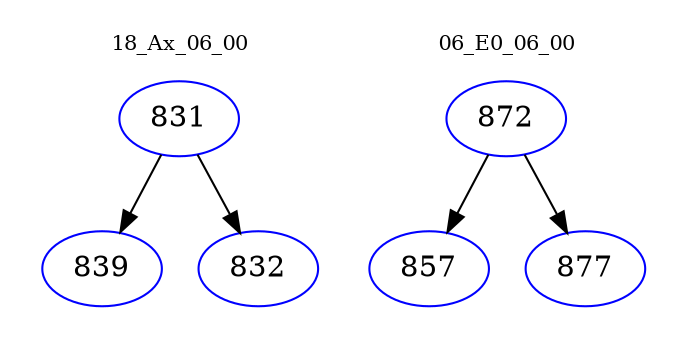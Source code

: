 digraph{
subgraph cluster_0 {
color = white
label = "18_Ax_06_00";
fontsize=10;
T0_831 [label="831", color="blue"]
T0_831 -> T0_839 [color="black"]
T0_839 [label="839", color="blue"]
T0_831 -> T0_832 [color="black"]
T0_832 [label="832", color="blue"]
}
subgraph cluster_1 {
color = white
label = "06_E0_06_00";
fontsize=10;
T1_872 [label="872", color="blue"]
T1_872 -> T1_857 [color="black"]
T1_857 [label="857", color="blue"]
T1_872 -> T1_877 [color="black"]
T1_877 [label="877", color="blue"]
}
}
